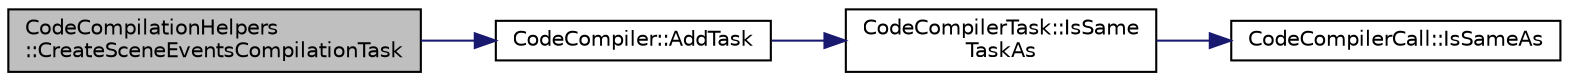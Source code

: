 digraph "CodeCompilationHelpers::CreateSceneEventsCompilationTask"
{
  edge [fontname="Helvetica",fontsize="10",labelfontname="Helvetica",labelfontsize="10"];
  node [fontname="Helvetica",fontsize="10",shape=record];
  rankdir="LR";
  Node1 [label="CodeCompilationHelpers\l::CreateSceneEventsCompilationTask",height=0.2,width=0.4,color="black", fillcolor="grey75", style="filled", fontcolor="black"];
  Node1 -> Node2 [color="midnightblue",fontsize="10",style="solid",fontname="Helvetica"];
  Node2 [label="CodeCompiler::AddTask",height=0.2,width=0.4,color="black", fillcolor="white", style="filled",URL="$d2/d33/class_code_compiler.html#ab93fb4a63490ed81621a9564bd2a066f"];
  Node2 -> Node3 [color="midnightblue",fontsize="10",style="solid",fontname="Helvetica"];
  Node3 [label="CodeCompilerTask::IsSame\lTaskAs",height=0.2,width=0.4,color="black", fillcolor="white", style="filled",URL="$dc/d9a/class_code_compiler_task.html#a6062119f429df30d8896514a98652c70"];
  Node3 -> Node4 [color="midnightblue",fontsize="10",style="solid",fontname="Helvetica"];
  Node4 [label="CodeCompilerCall::IsSameAs",height=0.2,width=0.4,color="black", fillcolor="white", style="filled",URL="$d7/d85/class_code_compiler_call.html#ad22a542504e365a65fb36a96019448b2"];
}
